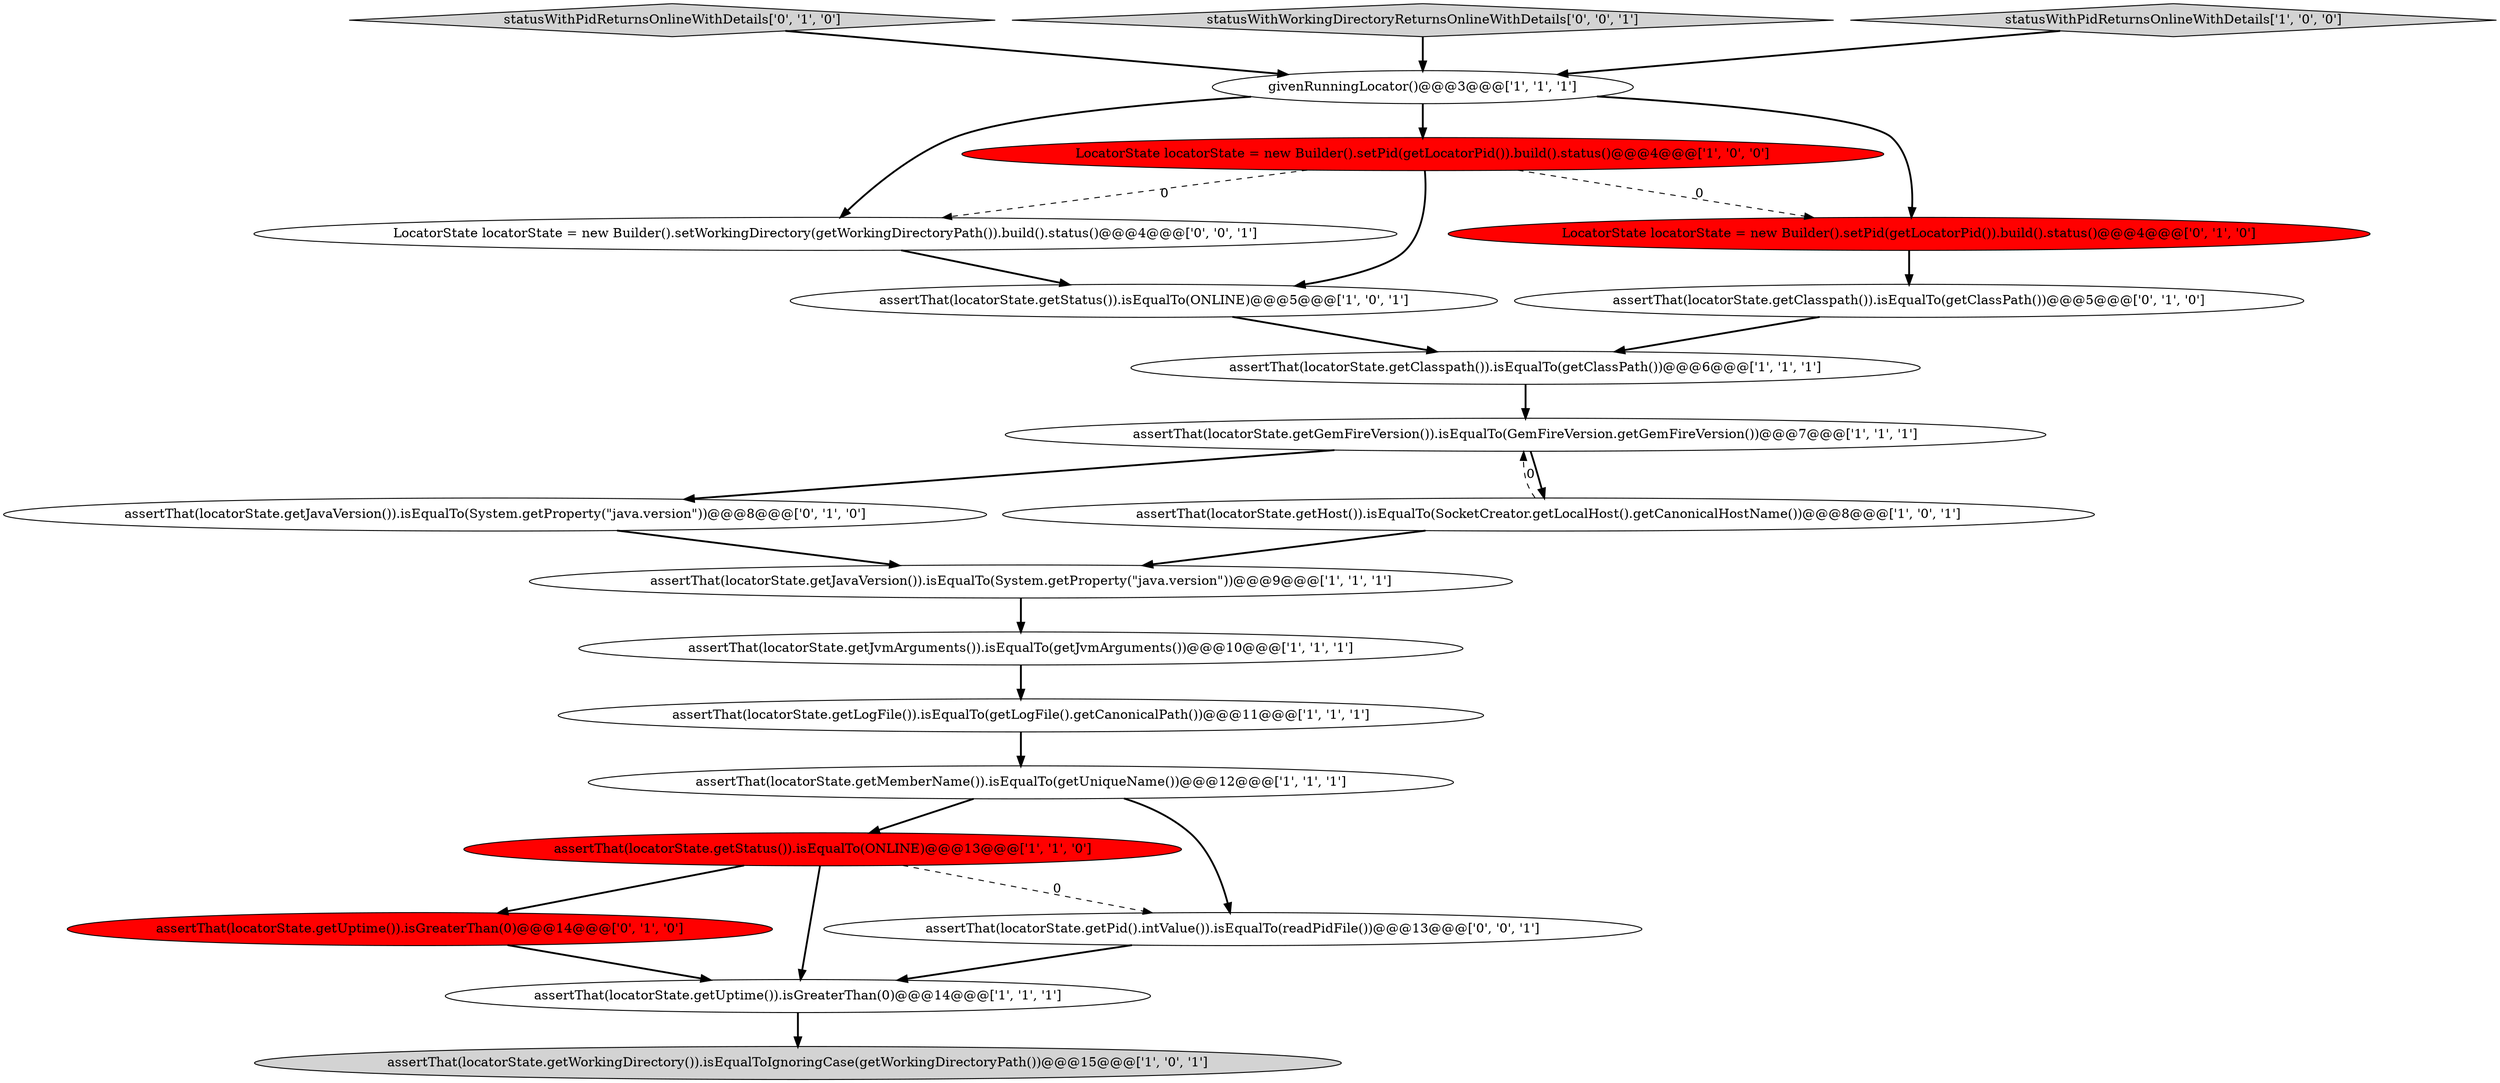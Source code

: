 digraph {
15 [style = filled, label = "statusWithPidReturnsOnlineWithDetails['0', '1', '0']", fillcolor = lightgray, shape = diamond image = "AAA0AAABBB2BBB"];
6 [style = filled, label = "assertThat(locatorState.getStatus()).isEqualTo(ONLINE)@@@13@@@['1', '1', '0']", fillcolor = red, shape = ellipse image = "AAA1AAABBB1BBB"];
5 [style = filled, label = "assertThat(locatorState.getWorkingDirectory()).isEqualToIgnoringCase(getWorkingDirectoryPath())@@@15@@@['1', '0', '1']", fillcolor = lightgray, shape = ellipse image = "AAA0AAABBB1BBB"];
19 [style = filled, label = "assertThat(locatorState.getPid().intValue()).isEqualTo(readPidFile())@@@13@@@['0', '0', '1']", fillcolor = white, shape = ellipse image = "AAA0AAABBB3BBB"];
16 [style = filled, label = "assertThat(locatorState.getJavaVersion()).isEqualTo(System.getProperty(\"java.version\"))@@@8@@@['0', '1', '0']", fillcolor = white, shape = ellipse image = "AAA0AAABBB2BBB"];
12 [style = filled, label = "assertThat(locatorState.getStatus()).isEqualTo(ONLINE)@@@5@@@['1', '0', '1']", fillcolor = white, shape = ellipse image = "AAA0AAABBB1BBB"];
17 [style = filled, label = "assertThat(locatorState.getUptime()).isGreaterThan(0)@@@14@@@['0', '1', '0']", fillcolor = red, shape = ellipse image = "AAA1AAABBB2BBB"];
0 [style = filled, label = "assertThat(locatorState.getGemFireVersion()).isEqualTo(GemFireVersion.getGemFireVersion())@@@7@@@['1', '1', '1']", fillcolor = white, shape = ellipse image = "AAA0AAABBB1BBB"];
7 [style = filled, label = "assertThat(locatorState.getUptime()).isGreaterThan(0)@@@14@@@['1', '1', '1']", fillcolor = white, shape = ellipse image = "AAA0AAABBB1BBB"];
13 [style = filled, label = "assertThat(locatorState.getMemberName()).isEqualTo(getUniqueName())@@@12@@@['1', '1', '1']", fillcolor = white, shape = ellipse image = "AAA0AAABBB1BBB"];
2 [style = filled, label = "assertThat(locatorState.getLogFile()).isEqualTo(getLogFile().getCanonicalPath())@@@11@@@['1', '1', '1']", fillcolor = white, shape = ellipse image = "AAA0AAABBB1BBB"];
1 [style = filled, label = "assertThat(locatorState.getClasspath()).isEqualTo(getClassPath())@@@6@@@['1', '1', '1']", fillcolor = white, shape = ellipse image = "AAA0AAABBB1BBB"];
20 [style = filled, label = "LocatorState locatorState = new Builder().setWorkingDirectory(getWorkingDirectoryPath()).build().status()@@@4@@@['0', '0', '1']", fillcolor = white, shape = ellipse image = "AAA0AAABBB3BBB"];
3 [style = filled, label = "LocatorState locatorState = new Builder().setPid(getLocatorPid()).build().status()@@@4@@@['1', '0', '0']", fillcolor = red, shape = ellipse image = "AAA1AAABBB1BBB"];
11 [style = filled, label = "givenRunningLocator()@@@3@@@['1', '1', '1']", fillcolor = white, shape = ellipse image = "AAA0AAABBB1BBB"];
14 [style = filled, label = "LocatorState locatorState = new Builder().setPid(getLocatorPid()).build().status()@@@4@@@['0', '1', '0']", fillcolor = red, shape = ellipse image = "AAA1AAABBB2BBB"];
21 [style = filled, label = "statusWithWorkingDirectoryReturnsOnlineWithDetails['0', '0', '1']", fillcolor = lightgray, shape = diamond image = "AAA0AAABBB3BBB"];
10 [style = filled, label = "statusWithPidReturnsOnlineWithDetails['1', '0', '0']", fillcolor = lightgray, shape = diamond image = "AAA0AAABBB1BBB"];
8 [style = filled, label = "assertThat(locatorState.getHost()).isEqualTo(SocketCreator.getLocalHost().getCanonicalHostName())@@@8@@@['1', '0', '1']", fillcolor = white, shape = ellipse image = "AAA0AAABBB1BBB"];
18 [style = filled, label = "assertThat(locatorState.getClasspath()).isEqualTo(getClassPath())@@@5@@@['0', '1', '0']", fillcolor = white, shape = ellipse image = "AAA0AAABBB2BBB"];
9 [style = filled, label = "assertThat(locatorState.getJvmArguments()).isEqualTo(getJvmArguments())@@@10@@@['1', '1', '1']", fillcolor = white, shape = ellipse image = "AAA0AAABBB1BBB"];
4 [style = filled, label = "assertThat(locatorState.getJavaVersion()).isEqualTo(System.getProperty(\"java.version\"))@@@9@@@['1', '1', '1']", fillcolor = white, shape = ellipse image = "AAA0AAABBB1BBB"];
6->17 [style = bold, label=""];
4->9 [style = bold, label=""];
11->20 [style = bold, label=""];
0->16 [style = bold, label=""];
11->14 [style = bold, label=""];
9->2 [style = bold, label=""];
1->0 [style = bold, label=""];
3->12 [style = bold, label=""];
12->1 [style = bold, label=""];
8->0 [style = dashed, label="0"];
2->13 [style = bold, label=""];
17->7 [style = bold, label=""];
7->5 [style = bold, label=""];
13->19 [style = bold, label=""];
15->11 [style = bold, label=""];
18->1 [style = bold, label=""];
21->11 [style = bold, label=""];
11->3 [style = bold, label=""];
3->20 [style = dashed, label="0"];
6->19 [style = dashed, label="0"];
20->12 [style = bold, label=""];
0->8 [style = bold, label=""];
14->18 [style = bold, label=""];
8->4 [style = bold, label=""];
13->6 [style = bold, label=""];
16->4 [style = bold, label=""];
6->7 [style = bold, label=""];
3->14 [style = dashed, label="0"];
19->7 [style = bold, label=""];
10->11 [style = bold, label=""];
}
